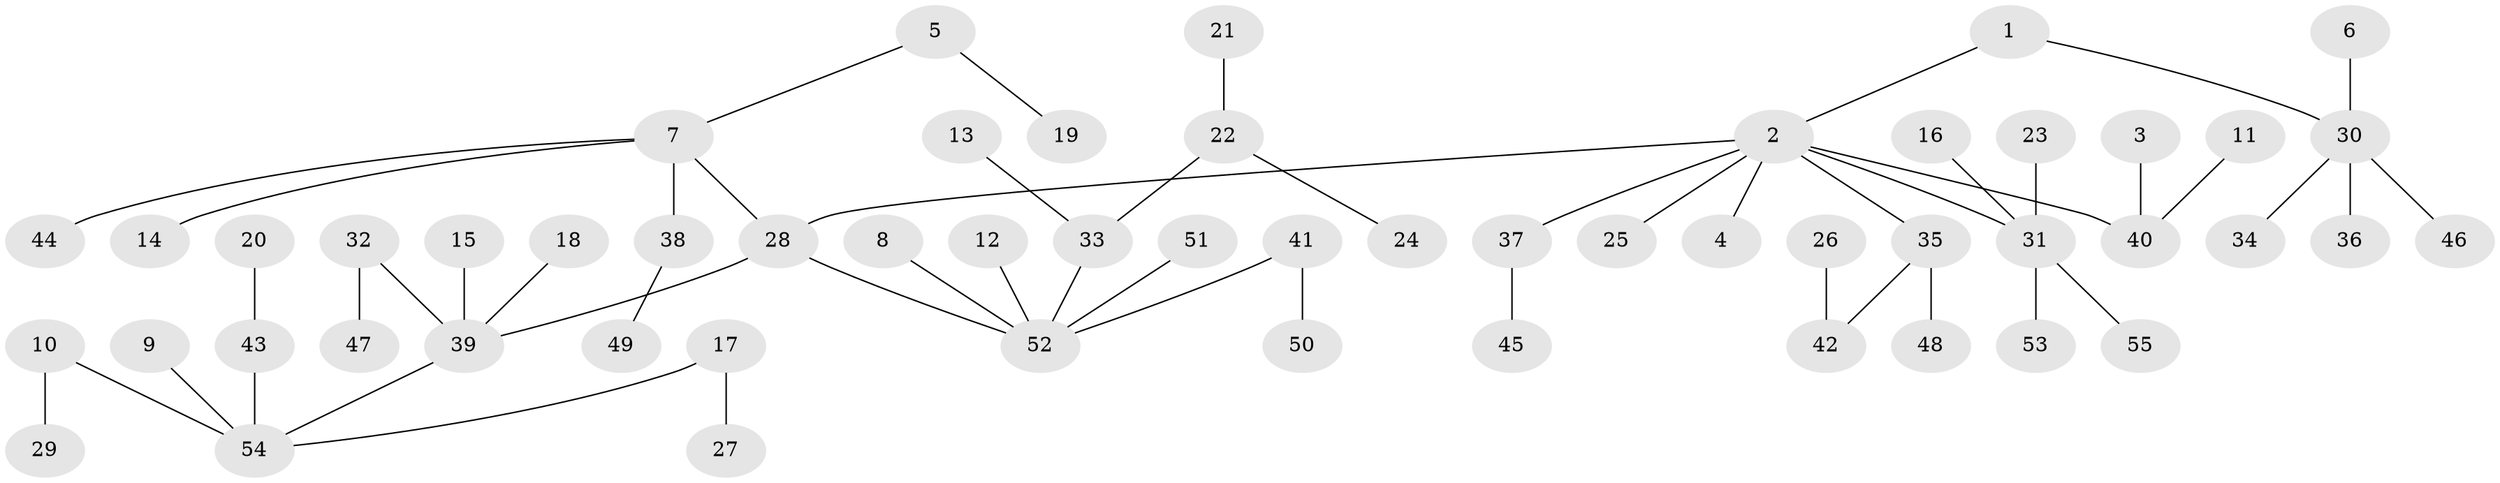 // original degree distribution, {3: 0.10909090909090909, 8: 0.00909090909090909, 5: 0.01818181818181818, 2: 0.3181818181818182, 7: 0.00909090909090909, 6: 0.01818181818181818, 4: 0.05454545454545454, 1: 0.4636363636363636}
// Generated by graph-tools (version 1.1) at 2025/50/03/09/25 03:50:16]
// undirected, 55 vertices, 54 edges
graph export_dot {
graph [start="1"]
  node [color=gray90,style=filled];
  1;
  2;
  3;
  4;
  5;
  6;
  7;
  8;
  9;
  10;
  11;
  12;
  13;
  14;
  15;
  16;
  17;
  18;
  19;
  20;
  21;
  22;
  23;
  24;
  25;
  26;
  27;
  28;
  29;
  30;
  31;
  32;
  33;
  34;
  35;
  36;
  37;
  38;
  39;
  40;
  41;
  42;
  43;
  44;
  45;
  46;
  47;
  48;
  49;
  50;
  51;
  52;
  53;
  54;
  55;
  1 -- 2 [weight=1.0];
  1 -- 30 [weight=1.0];
  2 -- 4 [weight=1.0];
  2 -- 25 [weight=1.0];
  2 -- 28 [weight=1.0];
  2 -- 31 [weight=1.0];
  2 -- 35 [weight=1.0];
  2 -- 37 [weight=1.0];
  2 -- 40 [weight=1.0];
  3 -- 40 [weight=1.0];
  5 -- 7 [weight=1.0];
  5 -- 19 [weight=1.0];
  6 -- 30 [weight=1.0];
  7 -- 14 [weight=1.0];
  7 -- 28 [weight=1.0];
  7 -- 38 [weight=1.0];
  7 -- 44 [weight=1.0];
  8 -- 52 [weight=1.0];
  9 -- 54 [weight=1.0];
  10 -- 29 [weight=1.0];
  10 -- 54 [weight=1.0];
  11 -- 40 [weight=1.0];
  12 -- 52 [weight=1.0];
  13 -- 33 [weight=1.0];
  15 -- 39 [weight=1.0];
  16 -- 31 [weight=1.0];
  17 -- 27 [weight=1.0];
  17 -- 54 [weight=1.0];
  18 -- 39 [weight=1.0];
  20 -- 43 [weight=1.0];
  21 -- 22 [weight=1.0];
  22 -- 24 [weight=1.0];
  22 -- 33 [weight=1.0];
  23 -- 31 [weight=1.0];
  26 -- 42 [weight=1.0];
  28 -- 39 [weight=1.0];
  28 -- 52 [weight=1.0];
  30 -- 34 [weight=1.0];
  30 -- 36 [weight=1.0];
  30 -- 46 [weight=1.0];
  31 -- 53 [weight=1.0];
  31 -- 55 [weight=1.0];
  32 -- 39 [weight=1.0];
  32 -- 47 [weight=1.0];
  33 -- 52 [weight=1.0];
  35 -- 42 [weight=1.0];
  35 -- 48 [weight=1.0];
  37 -- 45 [weight=1.0];
  38 -- 49 [weight=1.0];
  39 -- 54 [weight=1.0];
  41 -- 50 [weight=1.0];
  41 -- 52 [weight=1.0];
  43 -- 54 [weight=1.0];
  51 -- 52 [weight=1.0];
}
